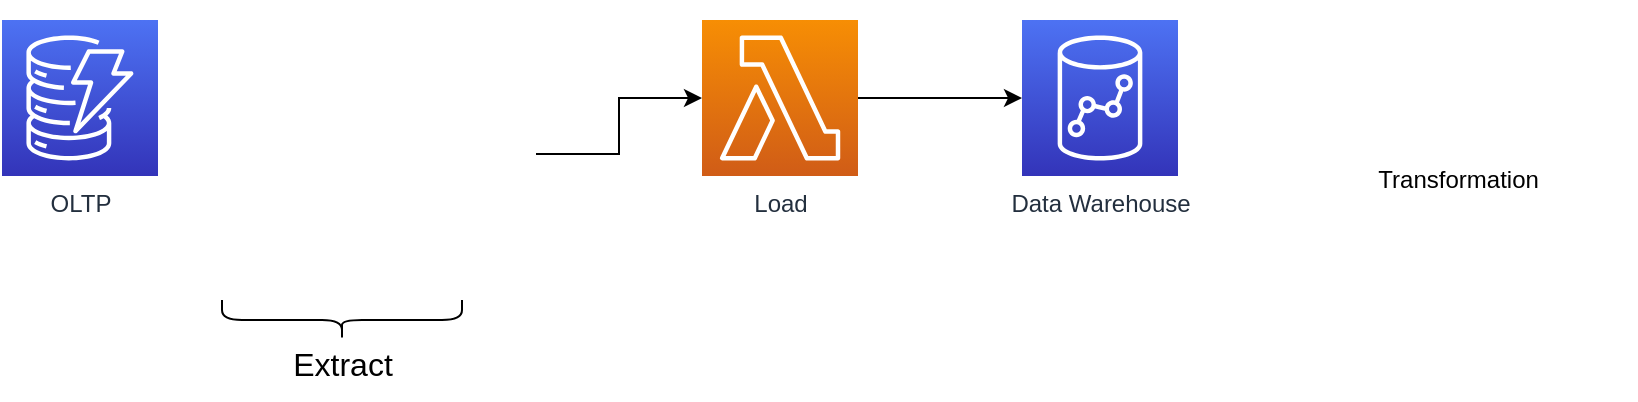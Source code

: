<mxfile>
    <diagram id="2cfgKYK0nDwRCuHB7Niu" name="Page-1">
        <mxGraphModel dx="1064" dy="411" grid="1" gridSize="10" guides="1" tooltips="1" connect="1" arrows="1" fold="1" page="1" pageScale="1" pageWidth="850" pageHeight="1100" math="0" shadow="0">
            <root>
                <mxCell id="0"/>
                <mxCell id="1" parent="0"/>
                <mxCell id="5" style="edgeStyle=orthogonalEdgeStyle;rounded=0;orthogonalLoop=1;jettySize=auto;html=1;entryX=0;entryY=0.5;entryDx=0;entryDy=0;entryPerimeter=0;" edge="1" parent="1" source="3" target="4">
                    <mxGeometry relative="1" as="geometry"/>
                </mxCell>
                <mxCell id="3" value="" style="shape=image;verticalLabelPosition=bottom;labelBackgroundColor=#ffffff;verticalAlign=top;aspect=fixed;imageAspect=0;image=https://future-architect.github.io/images/20210122/1_isSK76wQioKx8k3dXrDrZA.png;" vertex="1" parent="1">
                    <mxGeometry x="30" y="140" width="267" height="154" as="geometry"/>
                </mxCell>
                <mxCell id="2" value="OLTP" style="points=[[0,0,0],[0.25,0,0],[0.5,0,0],[0.75,0,0],[1,0,0],[0,1,0],[0.25,1,0],[0.5,1,0],[0.75,1,0],[1,1,0],[0,0.25,0],[0,0.5,0],[0,0.75,0],[1,0.25,0],[1,0.5,0],[1,0.75,0]];outlineConnect=0;fontColor=#232F3E;gradientColor=#4D72F3;gradientDirection=north;fillColor=#3334B9;strokeColor=#ffffff;dashed=0;verticalLabelPosition=bottom;verticalAlign=top;align=center;html=1;fontSize=12;fontStyle=0;aspect=fixed;shape=mxgraph.aws4.resourceIcon;resIcon=mxgraph.aws4.dynamodb;" parent="1" vertex="1">
                    <mxGeometry x="30" y="150" width="78" height="78" as="geometry"/>
                </mxCell>
                <mxCell id="11" style="edgeStyle=orthogonalEdgeStyle;rounded=0;orthogonalLoop=1;jettySize=auto;html=1;entryX=0;entryY=0.5;entryDx=0;entryDy=0;entryPerimeter=0;" edge="1" parent="1" source="4" target="10">
                    <mxGeometry relative="1" as="geometry"/>
                </mxCell>
                <mxCell id="4" value="Load" style="points=[[0,0,0],[0.25,0,0],[0.5,0,0],[0.75,0,0],[1,0,0],[0,1,0],[0.25,1,0],[0.5,1,0],[0.75,1,0],[1,1,0],[0,0.25,0],[0,0.5,0],[0,0.75,0],[1,0.25,0],[1,0.5,0],[1,0.75,0]];outlineConnect=0;fontColor=#232F3E;gradientColor=#F78E04;gradientDirection=north;fillColor=#D05C17;strokeColor=#ffffff;dashed=0;verticalLabelPosition=bottom;verticalAlign=top;align=center;html=1;fontSize=12;fontStyle=0;aspect=fixed;shape=mxgraph.aws4.resourceIcon;resIcon=mxgraph.aws4.lambda;" vertex="1" parent="1">
                    <mxGeometry x="380" y="150" width="78" height="78" as="geometry"/>
                </mxCell>
                <mxCell id="6" value="" style="shape=curlyBracket;whiteSpace=wrap;html=1;rounded=1;rotation=-90;" vertex="1" parent="1">
                    <mxGeometry x="190" y="240" width="20" height="120" as="geometry"/>
                </mxCell>
                <mxCell id="8" value="&lt;font style=&quot;font-size: 16px ; font-weight: normal&quot;&gt;Extract&lt;/font&gt;" style="text;strokeColor=none;fillColor=none;html=1;fontSize=24;fontStyle=1;verticalAlign=middle;align=center;" vertex="1" parent="1">
                    <mxGeometry x="150" y="300" width="100" height="40" as="geometry"/>
                </mxCell>
                <mxCell id="10" value="Data Warehouse" style="points=[[0,0,0],[0.25,0,0],[0.5,0,0],[0.75,0,0],[1,0,0],[0,1,0],[0.25,1,0],[0.5,1,0],[0.75,1,0],[1,1,0],[0,0.25,0],[0,0.5,0],[0,0.75,0],[1,0.25,0],[1,0.5,0],[1,0.75,0]];outlineConnect=0;fontColor=#232F3E;gradientColor=#4D72F3;gradientDirection=north;fillColor=#3334B9;strokeColor=#ffffff;dashed=0;verticalLabelPosition=bottom;verticalAlign=top;align=center;html=1;fontSize=12;fontStyle=0;aspect=fixed;shape=mxgraph.aws4.resourceIcon;resIcon=mxgraph.aws4.redshift;" vertex="1" parent="1">
                    <mxGeometry x="540" y="150" width="78" height="78" as="geometry"/>
                </mxCell>
                <mxCell id="12" value="Transformation" style="shape=image;verticalLabelPosition=bottom;labelBackgroundColor=#ffffff;verticalAlign=top;aspect=fixed;imageAspect=0;image=https://dataschool.com/assets/images/sql-optimization/start_modeling_data/data2.png;" vertex="1" parent="1">
                    <mxGeometry x="670" y="162" width="176.6" height="54" as="geometry"/>
                </mxCell>
            </root>
        </mxGraphModel>
    </diagram>
</mxfile>